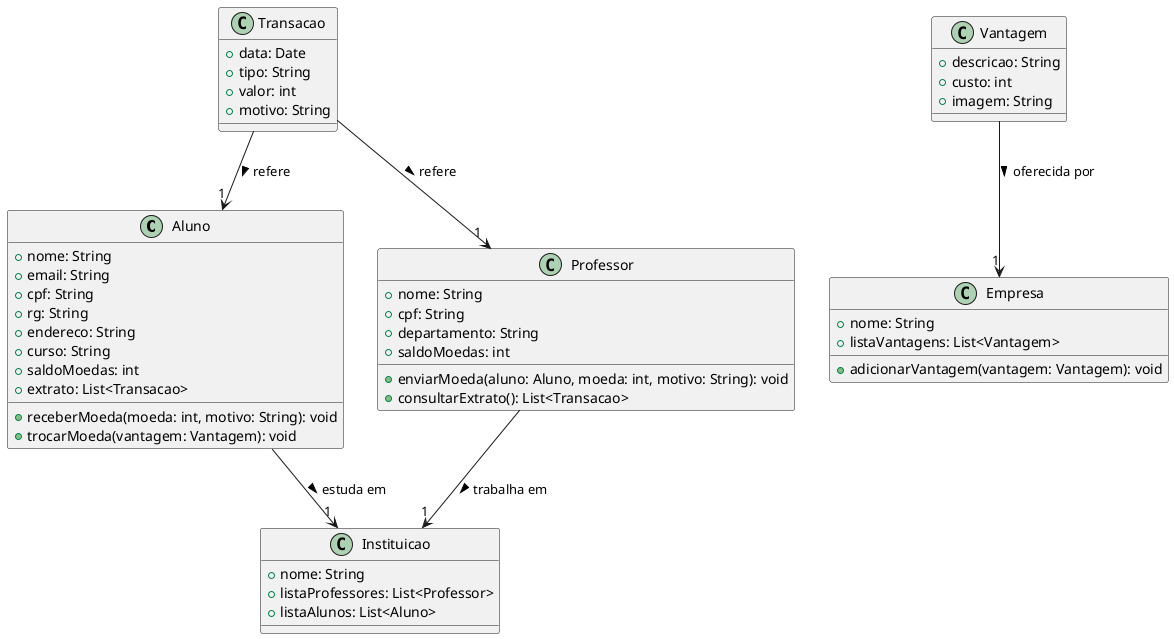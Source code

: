 @startuml
class Aluno {
    +nome: String
    +email: String
    +cpf: String
    +rg: String
    +endereco: String
    +curso: String
    +saldoMoedas: int
    +extrato: List<Transacao>
    +receberMoeda(moeda: int, motivo: String): void
    +trocarMoeda(vantagem: Vantagem): void
}

class Professor {
    +nome: String
    +cpf: String
    +departamento: String
    +saldoMoedas: int
    +enviarMoeda(aluno: Aluno, moeda: int, motivo: String): void
    +consultarExtrato(): List<Transacao>
}

class Instituicao {
    +nome: String
    +listaProfessores: List<Professor>
    +listaAlunos: List<Aluno>
}

class Transacao {
    +data: Date
    +tipo: String
    +valor: int
    +motivo: String
}

class Vantagem {
    +descricao: String
    +custo: int
    +imagem: String
}

class Empresa {
    +nome: String
    +listaVantagens: List<Vantagem>
    +adicionarVantagem(vantagem: Vantagem): void
}

Aluno --> "1" Instituicao : estuda em >
Professor --> "1" Instituicao : trabalha em >
Transacao --> "1" Aluno : refere >
Transacao --> "1" Professor : refere >
Vantagem --> "1" Empresa : oferecida por >

@enduml
